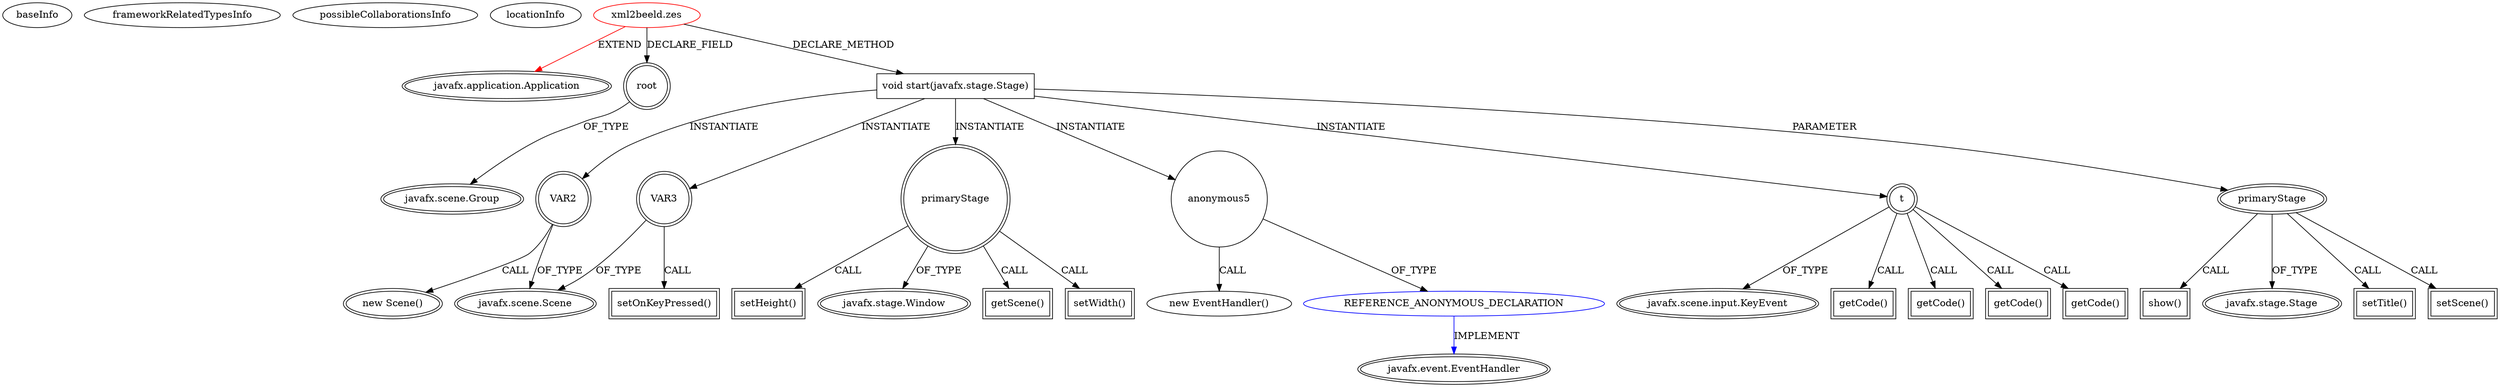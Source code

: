 digraph {
baseInfo[graphId=415,category="extension_graph",isAnonymous=false,possibleRelation=true]
frameworkRelatedTypesInfo[0="javafx.application.Application"]
possibleCollaborationsInfo[0="415~CLIENT_METHOD_DECLARATION-INSTANTIATION-~javafx.application.Application ~javafx.event.EventHandler ~false~true"]
locationInfo[projectName="Ellen102-cirkeltje",filePath="/Ellen102-cirkeltje/cirkeltje-master/src/xml2beeld/zes.java",contextSignature="zes",graphId="415"]
0[label="xml2beeld.zes",vertexType="ROOT_CLIENT_CLASS_DECLARATION",isFrameworkType=false,color=red]
1[label="javafx.application.Application",vertexType="FRAMEWORK_CLASS_TYPE",isFrameworkType=true,peripheries=2]
2[label="root",vertexType="FIELD_DECLARATION",isFrameworkType=true,peripheries=2,shape=circle]
3[label="javafx.scene.Group",vertexType="FRAMEWORK_CLASS_TYPE",isFrameworkType=true,peripheries=2]
4[label="void start(javafx.stage.Stage)",vertexType="CLIENT_METHOD_DECLARATION",isFrameworkType=false,shape=box]
5[label="primaryStage",vertexType="PARAMETER_DECLARATION",isFrameworkType=true,peripheries=2]
6[label="javafx.stage.Stage",vertexType="FRAMEWORK_CLASS_TYPE",isFrameworkType=true,peripheries=2]
8[label="setTitle()",vertexType="INSIDE_CALL",isFrameworkType=true,peripheries=2,shape=box]
10[label="setScene()",vertexType="INSIDE_CALL",isFrameworkType=true,peripheries=2,shape=box]
12[label="VAR2",vertexType="VARIABLE_EXPRESION",isFrameworkType=true,peripheries=2,shape=circle]
13[label="javafx.scene.Scene",vertexType="FRAMEWORK_CLASS_TYPE",isFrameworkType=true,peripheries=2]
11[label="new Scene()",vertexType="CONSTRUCTOR_CALL",isFrameworkType=true,peripheries=2]
14[label="VAR3",vertexType="VARIABLE_EXPRESION",isFrameworkType=true,peripheries=2,shape=circle]
15[label="setOnKeyPressed()",vertexType="INSIDE_CALL",isFrameworkType=true,peripheries=2,shape=box]
17[label="primaryStage",vertexType="VARIABLE_EXPRESION",isFrameworkType=true,peripheries=2,shape=circle]
19[label="javafx.stage.Window",vertexType="FRAMEWORK_CLASS_TYPE",isFrameworkType=true,peripheries=2]
18[label="getScene()",vertexType="INSIDE_CALL",isFrameworkType=true,peripheries=2,shape=box]
21[label="anonymous5",vertexType="VARIABLE_EXPRESION",isFrameworkType=false,shape=circle]
22[label="REFERENCE_ANONYMOUS_DECLARATION",vertexType="REFERENCE_ANONYMOUS_DECLARATION",isFrameworkType=false,color=blue]
23[label="javafx.event.EventHandler",vertexType="FRAMEWORK_INTERFACE_TYPE",isFrameworkType=true,peripheries=2]
20[label="new EventHandler()",vertexType="CONSTRUCTOR_CALL",isFrameworkType=false]
24[label="t",vertexType="VARIABLE_EXPRESION",isFrameworkType=true,peripheries=2,shape=circle]
26[label="javafx.scene.input.KeyEvent",vertexType="FRAMEWORK_CLASS_TYPE",isFrameworkType=true,peripheries=2]
25[label="getCode()",vertexType="INSIDE_CALL",isFrameworkType=true,peripheries=2,shape=box]
28[label="getCode()",vertexType="INSIDE_CALL",isFrameworkType=true,peripheries=2,shape=box]
30[label="getCode()",vertexType="INSIDE_CALL",isFrameworkType=true,peripheries=2,shape=box]
32[label="getCode()",vertexType="INSIDE_CALL",isFrameworkType=true,peripheries=2,shape=box]
34[label="setWidth()",vertexType="INSIDE_CALL",isFrameworkType=true,peripheries=2,shape=box]
36[label="setHeight()",vertexType="INSIDE_CALL",isFrameworkType=true,peripheries=2,shape=box]
38[label="show()",vertexType="INSIDE_CALL",isFrameworkType=true,peripheries=2,shape=box]
0->1[label="EXTEND",color=red]
0->2[label="DECLARE_FIELD"]
2->3[label="OF_TYPE"]
0->4[label="DECLARE_METHOD"]
5->6[label="OF_TYPE"]
4->5[label="PARAMETER"]
5->8[label="CALL"]
5->10[label="CALL"]
4->12[label="INSTANTIATE"]
12->13[label="OF_TYPE"]
12->11[label="CALL"]
4->14[label="INSTANTIATE"]
14->13[label="OF_TYPE"]
14->15[label="CALL"]
4->17[label="INSTANTIATE"]
17->19[label="OF_TYPE"]
17->18[label="CALL"]
4->21[label="INSTANTIATE"]
22->23[label="IMPLEMENT",color=blue]
21->22[label="OF_TYPE"]
21->20[label="CALL"]
4->24[label="INSTANTIATE"]
24->26[label="OF_TYPE"]
24->25[label="CALL"]
24->28[label="CALL"]
24->30[label="CALL"]
24->32[label="CALL"]
17->34[label="CALL"]
17->36[label="CALL"]
5->38[label="CALL"]
}
